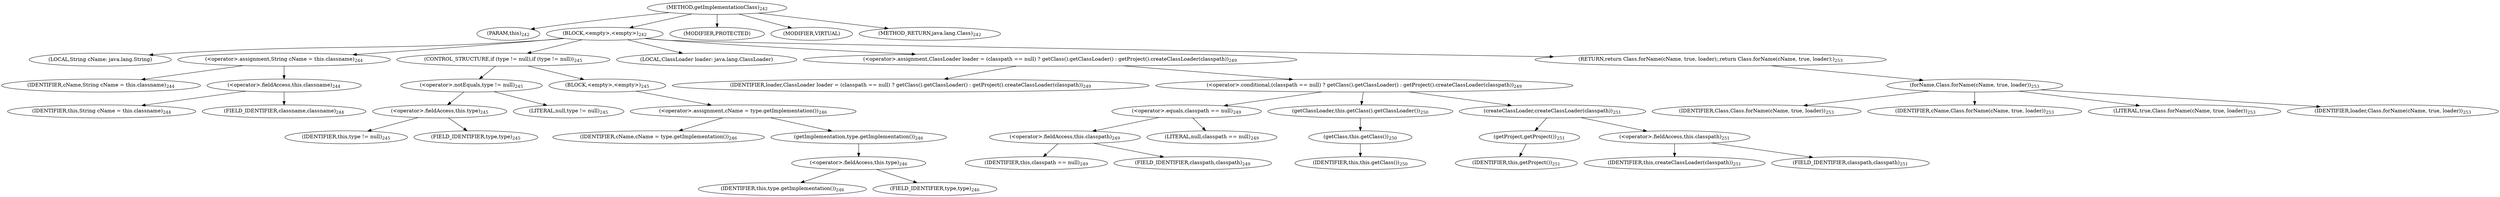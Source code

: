 digraph "getImplementationClass" {  
"510" [label = <(METHOD,getImplementationClass)<SUB>242</SUB>> ]
"54" [label = <(PARAM,this)<SUB>242</SUB>> ]
"511" [label = <(BLOCK,&lt;empty&gt;,&lt;empty&gt;)<SUB>242</SUB>> ]
"512" [label = <(LOCAL,String cName: java.lang.String)> ]
"513" [label = <(&lt;operator&gt;.assignment,String cName = this.classname)<SUB>244</SUB>> ]
"514" [label = <(IDENTIFIER,cName,String cName = this.classname)<SUB>244</SUB>> ]
"515" [label = <(&lt;operator&gt;.fieldAccess,this.classname)<SUB>244</SUB>> ]
"53" [label = <(IDENTIFIER,this,String cName = this.classname)<SUB>244</SUB>> ]
"516" [label = <(FIELD_IDENTIFIER,classname,classname)<SUB>244</SUB>> ]
"517" [label = <(CONTROL_STRUCTURE,if (type != null),if (type != null))<SUB>245</SUB>> ]
"518" [label = <(&lt;operator&gt;.notEquals,type != null)<SUB>245</SUB>> ]
"519" [label = <(&lt;operator&gt;.fieldAccess,this.type)<SUB>245</SUB>> ]
"520" [label = <(IDENTIFIER,this,type != null)<SUB>245</SUB>> ]
"521" [label = <(FIELD_IDENTIFIER,type,type)<SUB>245</SUB>> ]
"522" [label = <(LITERAL,null,type != null)<SUB>245</SUB>> ]
"523" [label = <(BLOCK,&lt;empty&gt;,&lt;empty&gt;)<SUB>245</SUB>> ]
"524" [label = <(&lt;operator&gt;.assignment,cName = type.getImplementation())<SUB>246</SUB>> ]
"525" [label = <(IDENTIFIER,cName,cName = type.getImplementation())<SUB>246</SUB>> ]
"526" [label = <(getImplementation,type.getImplementation())<SUB>246</SUB>> ]
"527" [label = <(&lt;operator&gt;.fieldAccess,this.type)<SUB>246</SUB>> ]
"528" [label = <(IDENTIFIER,this,type.getImplementation())<SUB>246</SUB>> ]
"529" [label = <(FIELD_IDENTIFIER,type,type)<SUB>246</SUB>> ]
"530" [label = <(LOCAL,ClassLoader loader: java.lang.ClassLoader)> ]
"531" [label = <(&lt;operator&gt;.assignment,ClassLoader loader = (classpath == null) ? getClass().getClassLoader() : getProject().createClassLoader(classpath))<SUB>249</SUB>> ]
"532" [label = <(IDENTIFIER,loader,ClassLoader loader = (classpath == null) ? getClass().getClassLoader() : getProject().createClassLoader(classpath))<SUB>249</SUB>> ]
"533" [label = <(&lt;operator&gt;.conditional,(classpath == null) ? getClass().getClassLoader() : getProject().createClassLoader(classpath))<SUB>249</SUB>> ]
"534" [label = <(&lt;operator&gt;.equals,classpath == null)<SUB>249</SUB>> ]
"535" [label = <(&lt;operator&gt;.fieldAccess,this.classpath)<SUB>249</SUB>> ]
"536" [label = <(IDENTIFIER,this,classpath == null)<SUB>249</SUB>> ]
"537" [label = <(FIELD_IDENTIFIER,classpath,classpath)<SUB>249</SUB>> ]
"538" [label = <(LITERAL,null,classpath == null)<SUB>249</SUB>> ]
"539" [label = <(getClassLoader,this.getClass().getClassLoader())<SUB>250</SUB>> ]
"540" [label = <(getClass,this.getClass())<SUB>250</SUB>> ]
"55" [label = <(IDENTIFIER,this,this.getClass())<SUB>250</SUB>> ]
"541" [label = <(createClassLoader,createClassLoader(classpath))<SUB>251</SUB>> ]
"542" [label = <(getProject,getProject())<SUB>251</SUB>> ]
"56" [label = <(IDENTIFIER,this,getProject())<SUB>251</SUB>> ]
"543" [label = <(&lt;operator&gt;.fieldAccess,this.classpath)<SUB>251</SUB>> ]
"544" [label = <(IDENTIFIER,this,createClassLoader(classpath))<SUB>251</SUB>> ]
"545" [label = <(FIELD_IDENTIFIER,classpath,classpath)<SUB>251</SUB>> ]
"546" [label = <(RETURN,return Class.forName(cName, true, loader);,return Class.forName(cName, true, loader);)<SUB>253</SUB>> ]
"547" [label = <(forName,Class.forName(cName, true, loader))<SUB>253</SUB>> ]
"548" [label = <(IDENTIFIER,Class,Class.forName(cName, true, loader))<SUB>253</SUB>> ]
"549" [label = <(IDENTIFIER,cName,Class.forName(cName, true, loader))<SUB>253</SUB>> ]
"550" [label = <(LITERAL,true,Class.forName(cName, true, loader))<SUB>253</SUB>> ]
"551" [label = <(IDENTIFIER,loader,Class.forName(cName, true, loader))<SUB>253</SUB>> ]
"552" [label = <(MODIFIER,PROTECTED)> ]
"553" [label = <(MODIFIER,VIRTUAL)> ]
"554" [label = <(METHOD_RETURN,java.lang.Class)<SUB>242</SUB>> ]
  "510" -> "54" 
  "510" -> "511" 
  "510" -> "552" 
  "510" -> "553" 
  "510" -> "554" 
  "511" -> "512" 
  "511" -> "513" 
  "511" -> "517" 
  "511" -> "530" 
  "511" -> "531" 
  "511" -> "546" 
  "513" -> "514" 
  "513" -> "515" 
  "515" -> "53" 
  "515" -> "516" 
  "517" -> "518" 
  "517" -> "523" 
  "518" -> "519" 
  "518" -> "522" 
  "519" -> "520" 
  "519" -> "521" 
  "523" -> "524" 
  "524" -> "525" 
  "524" -> "526" 
  "526" -> "527" 
  "527" -> "528" 
  "527" -> "529" 
  "531" -> "532" 
  "531" -> "533" 
  "533" -> "534" 
  "533" -> "539" 
  "533" -> "541" 
  "534" -> "535" 
  "534" -> "538" 
  "535" -> "536" 
  "535" -> "537" 
  "539" -> "540" 
  "540" -> "55" 
  "541" -> "542" 
  "541" -> "543" 
  "542" -> "56" 
  "543" -> "544" 
  "543" -> "545" 
  "546" -> "547" 
  "547" -> "548" 
  "547" -> "549" 
  "547" -> "550" 
  "547" -> "551" 
}
